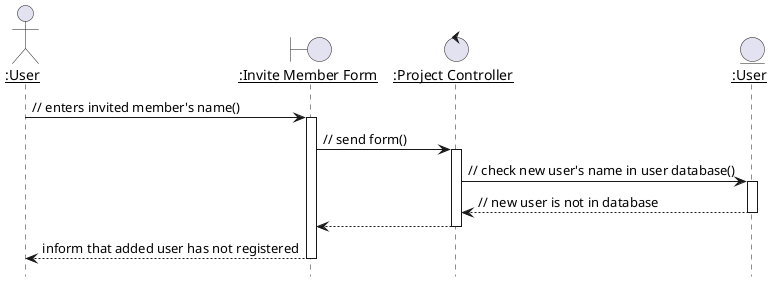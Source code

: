 @startuml
hide footbox
autoactivate on
skinparam sequenceParticipant underline
actor ":User" as usr
boundary ":Invite Member Form" as form
control ":Project Controller" as ctl
entity ":User" as db_usr

usr -> form : // enters invited member's name()
form -> ctl : // send form()
ctl -> db_usr : // check new user's name in user database()
ctl <-- db_usr : // new user is not in database
form <-- ctl
usr <-- form : inform that added user has not registered
@enduml